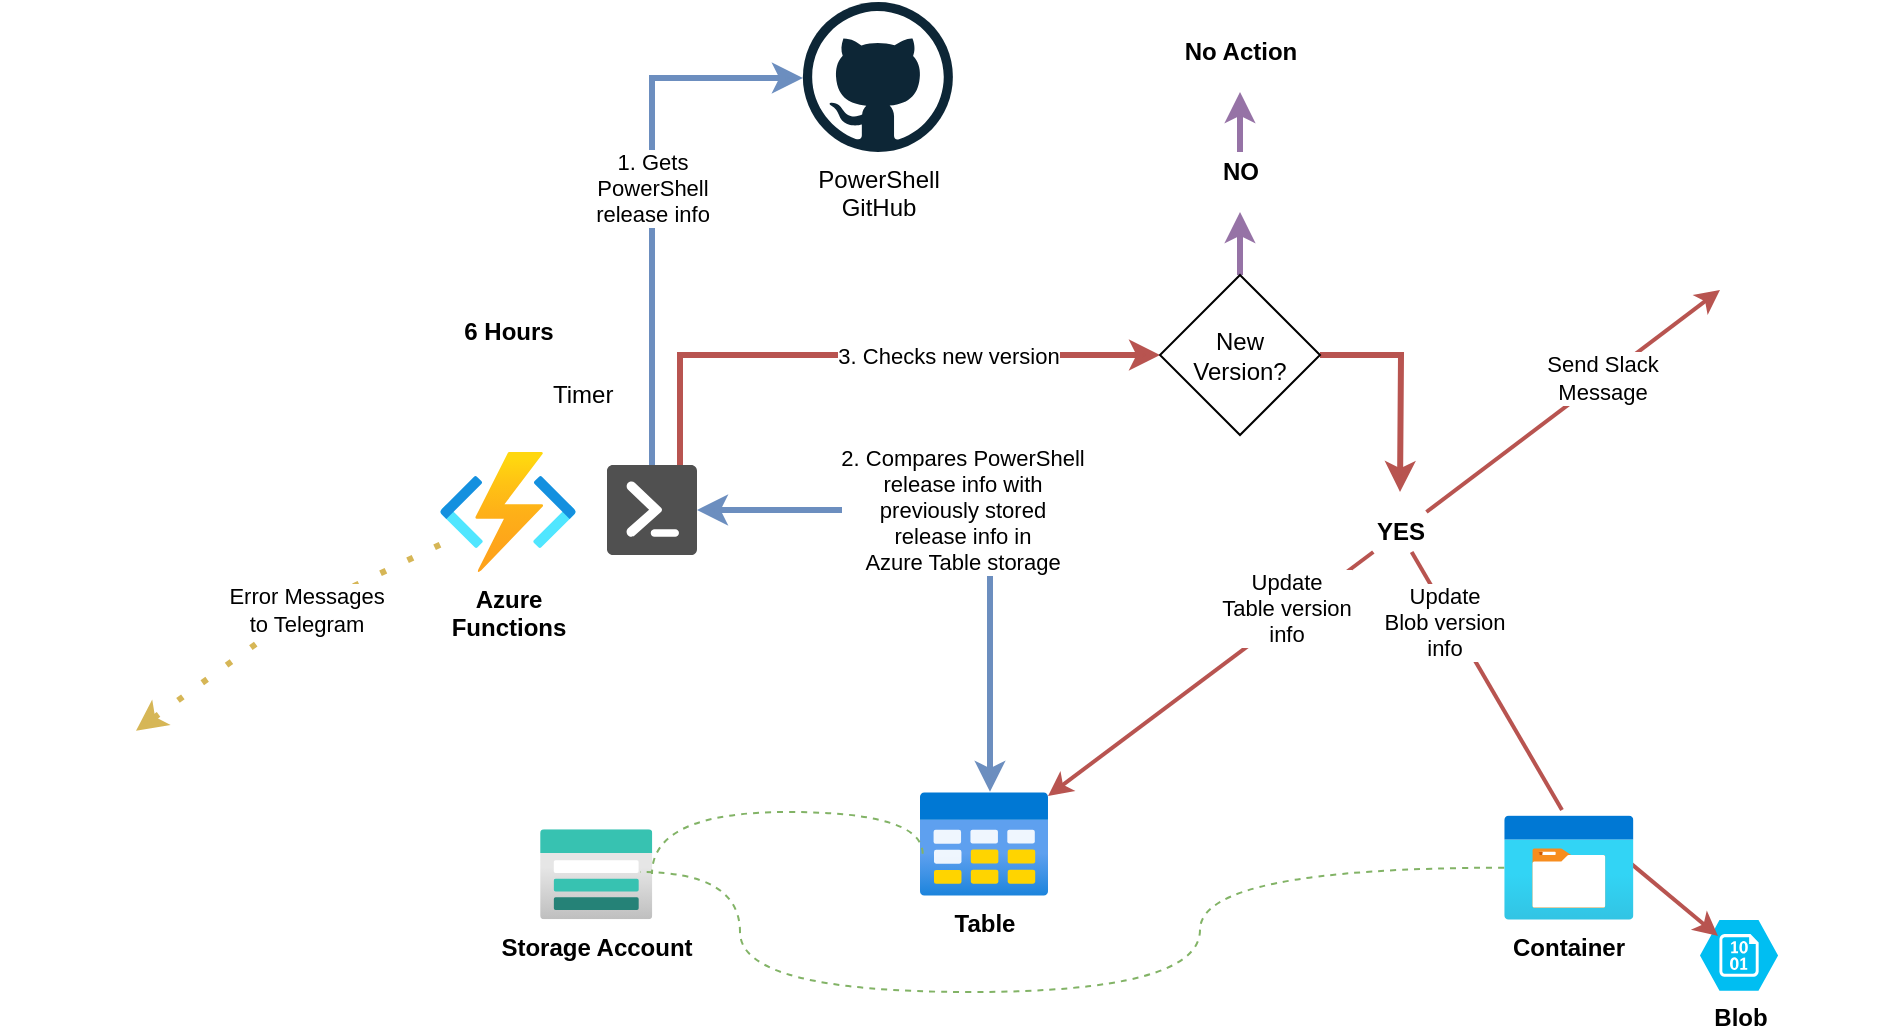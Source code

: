 <mxfile version="14.9.6" type="device"><diagram id="2TN8sg8zoNMA0WFiEI57" name="Page-1"><mxGraphModel dx="1824" dy="1053" grid="1" gridSize="10" guides="1" tooltips="1" connect="1" arrows="1" fold="1" page="1" pageScale="1" pageWidth="1100" pageHeight="850" math="0" shadow="0"><root><mxCell id="0"/><mxCell id="1" parent="0"/><mxCell id="A71EcE1GB-DZ9OoBeQwP-1" value="&lt;div&gt;PowerShell&lt;/div&gt;&lt;div&gt;GitHub&lt;br&gt;&lt;/div&gt;" style="dashed=0;outlineConnect=0;html=1;align=center;labelPosition=center;verticalLabelPosition=bottom;verticalAlign=top;shape=mxgraph.weblogos.github" parent="1" vertex="1"><mxGeometry x="461.44" y="35" width="75" height="75" as="geometry"/></mxCell><mxCell id="A71EcE1GB-DZ9OoBeQwP-31" style="edgeStyle=none;rounded=0;orthogonalLoop=1;jettySize=auto;html=1;startArrow=none;startFill=0;strokeWidth=3;fillColor=#fff2cc;strokeColor=#d6b656;dashed=1;dashPattern=1 4;" parent="1" source="A71EcE1GB-DZ9OoBeQwP-2" target="A71EcE1GB-DZ9OoBeQwP-13" edge="1"><mxGeometry relative="1" as="geometry"><Array as="points"><mxPoint x="210" y="340"/></Array></mxGeometry></mxCell><mxCell id="A71EcE1GB-DZ9OoBeQwP-32" value="Error Messages&lt;br&gt;to Telegram" style="edgeLabel;html=1;align=center;verticalAlign=middle;resizable=0;points=[];" parent="A71EcE1GB-DZ9OoBeQwP-31" vertex="1" connectable="0"><mxGeometry x="-0.161" relative="1" as="geometry"><mxPoint as="offset"/></mxGeometry></mxCell><mxCell id="A71EcE1GB-DZ9OoBeQwP-2" value="&lt;div&gt;&lt;b&gt;Azure&lt;/b&gt;&lt;/div&gt;&lt;div&gt;&lt;b&gt;Functions&lt;br&gt;&lt;/b&gt;&lt;/div&gt;" style="aspect=fixed;html=1;points=[];align=center;image;fontSize=12;image=img/lib/azure2/compute/Function_Apps.svg;" parent="1" vertex="1"><mxGeometry x="280" y="260" width="68" height="60" as="geometry"/></mxCell><mxCell id="A71EcE1GB-DZ9OoBeQwP-14" style="edgeStyle=orthogonalEdgeStyle;rounded=0;orthogonalLoop=1;jettySize=auto;html=1;fillColor=#dae8fc;strokeColor=#6c8ebf;strokeWidth=3;" parent="1" source="A71EcE1GB-DZ9OoBeQwP-3" target="A71EcE1GB-DZ9OoBeQwP-1" edge="1"><mxGeometry relative="1" as="geometry"><Array as="points"><mxPoint x="386" y="73"/></Array></mxGeometry></mxCell><mxCell id="A71EcE1GB-DZ9OoBeQwP-17" value="&lt;div&gt;1. Gets&lt;/div&gt;&lt;div&gt;PowerShell&lt;br&gt;release info&lt;br&gt;&lt;/div&gt;" style="edgeLabel;html=1;align=center;verticalAlign=middle;resizable=0;points=[];" parent="A71EcE1GB-DZ9OoBeQwP-14" vertex="1" connectable="0"><mxGeometry x="0.042" relative="1" as="geometry"><mxPoint y="1" as="offset"/></mxGeometry></mxCell><mxCell id="A71EcE1GB-DZ9OoBeQwP-15" style="edgeStyle=orthogonalEdgeStyle;rounded=0;orthogonalLoop=1;jettySize=auto;html=1;entryX=0.542;entryY=-0.002;entryDx=0;entryDy=0;entryPerimeter=0;strokeWidth=3;fillColor=#dae8fc;strokeColor=#6c8ebf;startArrow=classic;startFill=1;" parent="1" source="A71EcE1GB-DZ9OoBeQwP-3" target="w1HzhkIiSFsD6uO3MN16-2" edge="1"><mxGeometry relative="1" as="geometry"><Array as="points"><mxPoint x="555" y="289"/><mxPoint x="555" y="430"/></Array></mxGeometry></mxCell><mxCell id="A71EcE1GB-DZ9OoBeQwP-18" value="2. Compares PowerShell&lt;br&gt;release info with&lt;br&gt;previously stored &lt;br&gt;release info in &lt;br&gt;Azure Table storage" style="edgeLabel;html=1;align=center;verticalAlign=middle;resizable=0;points=[];" parent="A71EcE1GB-DZ9OoBeQwP-15" vertex="1" connectable="0"><mxGeometry x="-0.083" relative="1" as="geometry"><mxPoint as="offset"/></mxGeometry></mxCell><mxCell id="A71EcE1GB-DZ9OoBeQwP-20" style="edgeStyle=orthogonalEdgeStyle;rounded=0;orthogonalLoop=1;jettySize=auto;html=1;entryX=0;entryY=0.5;entryDx=0;entryDy=0;startArrow=none;startFill=0;strokeWidth=3;fillColor=#f8cecc;strokeColor=#b85450;" parent="1" source="A71EcE1GB-DZ9OoBeQwP-3" target="A71EcE1GB-DZ9OoBeQwP-19" edge="1"><mxGeometry relative="1" as="geometry"><Array as="points"><mxPoint x="400" y="212"/></Array></mxGeometry></mxCell><mxCell id="A71EcE1GB-DZ9OoBeQwP-33" value="3. Checks new version" style="edgeLabel;html=1;align=center;verticalAlign=middle;resizable=0;points=[];" parent="A71EcE1GB-DZ9OoBeQwP-20" vertex="1" connectable="0"><mxGeometry x="0.281" y="1" relative="1" as="geometry"><mxPoint y="1" as="offset"/></mxGeometry></mxCell><mxCell id="A71EcE1GB-DZ9OoBeQwP-3" value="" style="pointerEvents=1;shadow=0;dashed=0;html=1;strokeColor=none;fillColor=#505050;labelPosition=center;verticalLabelPosition=bottom;verticalAlign=top;outlineConnect=0;align=center;shape=mxgraph.office.concepts.powershell;" parent="1" vertex="1"><mxGeometry x="363.5" y="266.5" width="45" height="45" as="geometry"/></mxCell><mxCell id="A71EcE1GB-DZ9OoBeQwP-5" value="Timer" style="shape=image;verticalLabelPosition=middle;labelBackgroundColor=#ffffff;verticalAlign=middle;aspect=fixed;imageAspect=0;image=https://docs.microsoft.com/en-us/learn/achievements/execute-azure-function-with-triggers.svg;labelPosition=right;align=left;" parent="1" vertex="1"><mxGeometry x="293.5" y="210" width="41" height="41" as="geometry"/></mxCell><mxCell id="A71EcE1GB-DZ9OoBeQwP-6" value="&lt;b&gt;Storage Account&lt;/b&gt;" style="aspect=fixed;html=1;points=[];align=center;image;fontSize=12;image=img/lib/azure2/storage/Storage_Accounts.svg;" parent="1" vertex="1"><mxGeometry x="330.004" y="448.607" width="56.224" height="44.98" as="geometry"/></mxCell><mxCell id="A71EcE1GB-DZ9OoBeQwP-8" value="&lt;b&gt;Blob&lt;/b&gt;" style="verticalLabelPosition=bottom;html=1;verticalAlign=top;align=center;strokeColor=none;fillColor=#00BEF2;shape=mxgraph.azure.storage_blob;" parent="1" vertex="1"><mxGeometry x="909.995" y="494.06" width="39.041" height="35.357" as="geometry"/></mxCell><mxCell id="A71EcE1GB-DZ9OoBeQwP-12" value="" style="shape=image;html=1;verticalAlign=top;verticalLabelPosition=bottom;labelBackgroundColor=#ffffff;imageAspect=0;aspect=fixed;image=https://cdn4.iconfinder.com/data/icons/logos-and-brands/512/306_Slack_logo-128.png" parent="1" vertex="1"><mxGeometry x="920" y="140" width="78" height="78" as="geometry"/></mxCell><mxCell id="A71EcE1GB-DZ9OoBeQwP-13" value="" style="shape=image;html=1;verticalAlign=top;verticalLabelPosition=bottom;labelBackgroundColor=#ffffff;imageAspect=0;aspect=fixed;image=https://cdn3.iconfinder.com/data/icons/popular-services-brands-vol-2/512/telegram-128.png" parent="1" vertex="1"><mxGeometry x="60" y="390" width="68" height="68" as="geometry"/></mxCell><mxCell id="A71EcE1GB-DZ9OoBeQwP-16" value="&lt;b&gt;6 Hours&lt;/b&gt;" style="text;html=1;align=center;verticalAlign=middle;resizable=0;points=[];autosize=1;strokeColor=none;" parent="1" vertex="1"><mxGeometry x="284" y="190" width="60" height="20" as="geometry"/></mxCell><mxCell id="A71EcE1GB-DZ9OoBeQwP-21" style="edgeStyle=orthogonalEdgeStyle;rounded=0;orthogonalLoop=1;jettySize=auto;html=1;startArrow=none;startFill=0;strokeWidth=3;fillColor=#e1d5e7;strokeColor=#9673a6;" parent="1" source="A71EcE1GB-DZ9OoBeQwP-19" edge="1"><mxGeometry relative="1" as="geometry"><mxPoint x="680" y="140" as="targetPoint"/></mxGeometry></mxCell><mxCell id="A71EcE1GB-DZ9OoBeQwP-25" style="edgeStyle=orthogonalEdgeStyle;rounded=0;orthogonalLoop=1;jettySize=auto;html=1;startArrow=none;startFill=0;strokeWidth=3;fillColor=#f8cecc;strokeColor=#b85450;" parent="1" source="A71EcE1GB-DZ9OoBeQwP-19" edge="1"><mxGeometry relative="1" as="geometry"><mxPoint x="760" y="280" as="targetPoint"/></mxGeometry></mxCell><mxCell id="A71EcE1GB-DZ9OoBeQwP-19" value="&lt;div&gt;New&lt;/div&gt;&lt;div&gt;Version?&lt;br&gt;&lt;/div&gt;" style="rhombus;whiteSpace=wrap;html=1;" parent="1" vertex="1"><mxGeometry x="640" y="171.5" width="80" height="80" as="geometry"/></mxCell><mxCell id="A71EcE1GB-DZ9OoBeQwP-23" style="edgeStyle=orthogonalEdgeStyle;rounded=0;orthogonalLoop=1;jettySize=auto;html=1;startArrow=none;startFill=0;strokeWidth=3;fillColor=#e1d5e7;strokeColor=#9673a6;" parent="1" source="A71EcE1GB-DZ9OoBeQwP-22" edge="1"><mxGeometry relative="1" as="geometry"><mxPoint x="680" y="80" as="targetPoint"/></mxGeometry></mxCell><mxCell id="A71EcE1GB-DZ9OoBeQwP-22" value="&lt;b&gt;NO&lt;/b&gt;" style="text;html=1;align=center;verticalAlign=middle;resizable=0;points=[];autosize=1;strokeColor=none;" parent="1" vertex="1"><mxGeometry x="665" y="110" width="30" height="20" as="geometry"/></mxCell><mxCell id="A71EcE1GB-DZ9OoBeQwP-24" value="&lt;b&gt;No Action&lt;/b&gt;" style="text;html=1;align=center;verticalAlign=middle;resizable=0;points=[];autosize=1;strokeColor=none;" parent="1" vertex="1"><mxGeometry x="645" y="50" width="70" height="20" as="geometry"/></mxCell><mxCell id="A71EcE1GB-DZ9OoBeQwP-27" style="rounded=0;orthogonalLoop=1;jettySize=auto;html=1;startArrow=none;startFill=0;strokeWidth=2;fillColor=#f8cecc;strokeColor=#b85450;exitX=0.986;exitY=0.466;exitDx=0;exitDy=0;exitPerimeter=0;" parent="1" source="A71EcE1GB-DZ9OoBeQwP-7" edge="1"><mxGeometry relative="1" as="geometry"><mxPoint x="919" y="502" as="targetPoint"/></mxGeometry></mxCell><mxCell id="A71EcE1GB-DZ9OoBeQwP-29" style="edgeStyle=none;rounded=0;orthogonalLoop=1;jettySize=auto;html=1;entryX=0;entryY=0.5;entryDx=0;entryDy=0;startArrow=none;startFill=0;strokeWidth=2;fillColor=#f8cecc;strokeColor=#b85450;" parent="1" source="A71EcE1GB-DZ9OoBeQwP-26" target="A71EcE1GB-DZ9OoBeQwP-12" edge="1"><mxGeometry relative="1" as="geometry"/></mxCell><mxCell id="A71EcE1GB-DZ9OoBeQwP-30" value="Send Slack&lt;br&gt;Message" style="edgeLabel;html=1;align=center;verticalAlign=middle;resizable=0;points=[];" parent="A71EcE1GB-DZ9OoBeQwP-29" vertex="1" connectable="0"><mxGeometry x="0.193" y="1" relative="1" as="geometry"><mxPoint as="offset"/></mxGeometry></mxCell><mxCell id="A71EcE1GB-DZ9OoBeQwP-26" value="&lt;b&gt;YES&lt;/b&gt;" style="text;html=1;align=center;verticalAlign=middle;resizable=0;points=[];autosize=1;strokeColor=none;" parent="1" vertex="1"><mxGeometry x="740" y="290" width="40" height="20" as="geometry"/></mxCell><mxCell id="w1HzhkIiSFsD6uO3MN16-2" value="&lt;b&gt;Table&lt;/b&gt;" style="aspect=fixed;html=1;points=[];align=center;image;fontSize=12;image=img/lib/azure2/general/Table.svg;" vertex="1" parent="1"><mxGeometry x="520" y="430.0" width="64" height="52" as="geometry"/></mxCell><mxCell id="w1HzhkIiSFsD6uO3MN16-4" style="edgeStyle=orthogonalEdgeStyle;rounded=0;orthogonalLoop=1;jettySize=auto;html=1;startArrow=none;startFill=0;endArrow=none;endFill=0;strokeWidth=1;dashed=1;fillColor=#d5e8d4;strokeColor=#82b366;exitX=0.021;exitY=0.593;exitDx=0;exitDy=0;exitPerimeter=0;curved=1;" edge="1" parent="1" source="w1HzhkIiSFsD6uO3MN16-2"><mxGeometry x="-223.15" y="112.86" as="geometry"><mxPoint x="521.85" y="510.002" as="sourcePoint"/><mxPoint x="386" y="471" as="targetPoint"/><Array as="points"><mxPoint x="521" y="440"/><mxPoint x="386" y="440"/></Array></mxGeometry></mxCell><mxCell id="A71EcE1GB-DZ9OoBeQwP-7" value="&lt;div&gt;&lt;b&gt;Container&lt;/b&gt;&lt;/div&gt;" style="aspect=fixed;html=1;points=[];align=center;image;fontSize=12;image=img/lib/azure2/general/Storage_Container.svg;" parent="1" vertex="1"><mxGeometry x="812.125" y="441.589" width="64.583" height="52.476" as="geometry"/></mxCell><mxCell id="w1HzhkIiSFsD6uO3MN16-5" value="" style="rounded=0;orthogonalLoop=1;jettySize=auto;html=1;startArrow=none;startFill=0;strokeWidth=2;fillColor=#f8cecc;strokeColor=#b85450;endArrow=none;" edge="1" parent="1" source="A71EcE1GB-DZ9OoBeQwP-26"><mxGeometry relative="1" as="geometry"><mxPoint x="765.111" y="310" as="sourcePoint"/><mxPoint x="841" y="439" as="targetPoint"/></mxGeometry></mxCell><mxCell id="w1HzhkIiSFsD6uO3MN16-6" value="Update&lt;br&gt;Blob version&lt;br&gt;info" style="edgeLabel;html=1;align=center;verticalAlign=middle;resizable=0;points=[];" vertex="1" connectable="0" parent="w1HzhkIiSFsD6uO3MN16-5"><mxGeometry x="-0.492" y="-4" relative="1" as="geometry"><mxPoint as="offset"/></mxGeometry></mxCell><mxCell id="w1HzhkIiSFsD6uO3MN16-7" style="edgeStyle=orthogonalEdgeStyle;rounded=0;orthogonalLoop=1;jettySize=auto;html=1;startArrow=none;startFill=0;endArrow=none;endFill=0;strokeWidth=1;dashed=1;fillColor=#d5e8d4;strokeColor=#82b366;curved=1;" edge="1" parent="1" source="A71EcE1GB-DZ9OoBeQwP-7"><mxGeometry x="-213.15" y="122.86" as="geometry"><mxPoint x="472.784" y="482.426" as="sourcePoint"/><mxPoint x="380" y="470" as="targetPoint"/><Array as="points"><mxPoint x="660" y="468"/><mxPoint x="660" y="530"/><mxPoint x="430" y="530"/><mxPoint x="430" y="470"/></Array></mxGeometry></mxCell><mxCell id="w1HzhkIiSFsD6uO3MN16-9" value="" style="rounded=0;orthogonalLoop=1;jettySize=auto;html=1;startArrow=none;startFill=0;strokeWidth=2;fillColor=#f8cecc;strokeColor=#b85450;endArrow=classic;endFill=1;" edge="1" parent="1" source="A71EcE1GB-DZ9OoBeQwP-26" target="w1HzhkIiSFsD6uO3MN16-2"><mxGeometry relative="1" as="geometry"><mxPoint x="639.999" y="329.19" as="sourcePoint"/><mxPoint x="715.337" y="457.997" as="targetPoint"/></mxGeometry></mxCell><mxCell id="w1HzhkIiSFsD6uO3MN16-10" value="Update&lt;br&gt;Table version&lt;br&gt;info" style="edgeLabel;html=1;align=center;verticalAlign=middle;resizable=0;points=[];" vertex="1" connectable="0" parent="w1HzhkIiSFsD6uO3MN16-9"><mxGeometry x="-0.492" y="-4" relative="1" as="geometry"><mxPoint as="offset"/></mxGeometry></mxCell></root></mxGraphModel></diagram></mxfile>